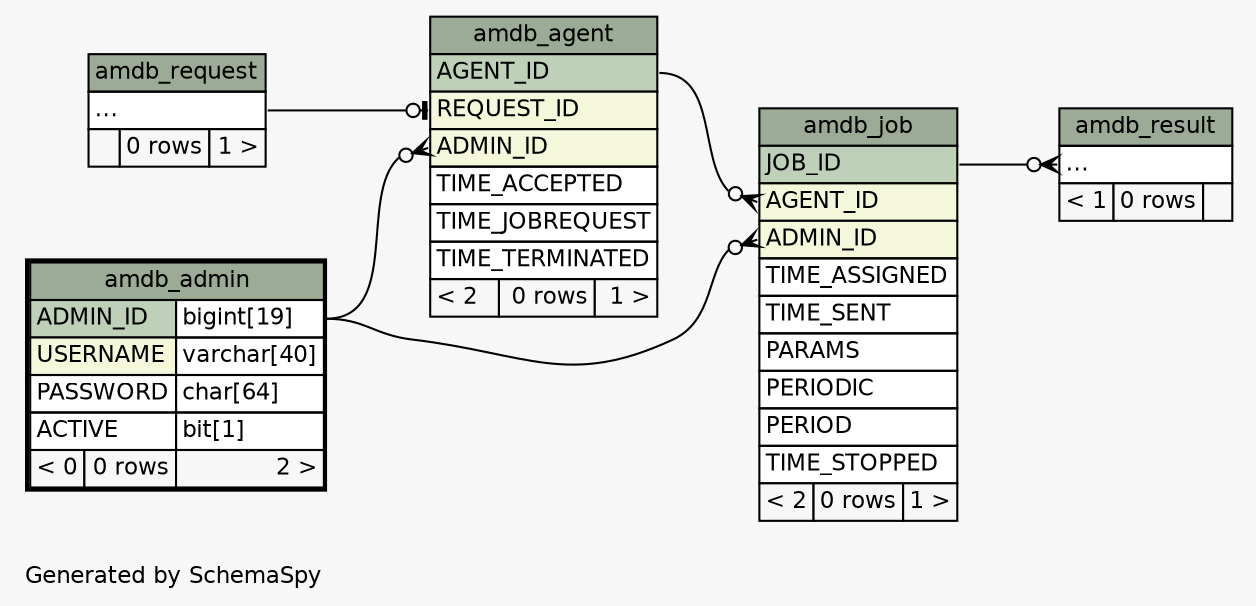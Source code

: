 // dot 2.38.0 on Linux 4.0.5-gentoo
// SchemaSpy rev 590
digraph "twoDegreesRelationshipsDiagram" {
  graph [
    rankdir="RL"
    bgcolor="#f7f7f7"
    label="\nGenerated by SchemaSpy"
    labeljust="l"
    nodesep="0.18"
    ranksep="0.46"
    fontname="Helvetica"
    fontsize="11"
  ];
  node [
    fontname="Helvetica"
    fontsize="11"
    shape="plaintext"
  ];
  edge [
    arrowsize="0.8"
  ];
  "amdb_agent":"ADMIN_ID":w -> "amdb_admin":"ADMIN_ID.type":e [arrowhead=none dir=back arrowtail=crowodot];
  "amdb_agent":"REQUEST_ID":w -> "amdb_request":"elipses":e [arrowhead=none dir=back arrowtail=teeodot];
  "amdb_job":"ADMIN_ID":w -> "amdb_admin":"ADMIN_ID.type":e [arrowhead=none dir=back arrowtail=crowodot];
  "amdb_job":"AGENT_ID":w -> "amdb_agent":"AGENT_ID":e [arrowhead=none dir=back arrowtail=crowodot];
  "amdb_result":"elipses":w -> "amdb_job":"JOB_ID":e [arrowhead=none dir=back arrowtail=crowodot];
  "amdb_admin" [
    label=<
    <TABLE BORDER="2" CELLBORDER="1" CELLSPACING="0" BGCOLOR="#ffffff">
      <TR><TD COLSPAN="3" BGCOLOR="#9bab96" ALIGN="CENTER">amdb_admin</TD></TR>
      <TR><TD PORT="ADMIN_ID" COLSPAN="2" BGCOLOR="#bed1b8" ALIGN="LEFT">ADMIN_ID</TD><TD PORT="ADMIN_ID.type" ALIGN="LEFT">bigint[19]</TD></TR>
      <TR><TD PORT="USERNAME" COLSPAN="2" BGCOLOR="#f4f7da" ALIGN="LEFT">USERNAME</TD><TD PORT="USERNAME.type" ALIGN="LEFT">varchar[40]</TD></TR>
      <TR><TD PORT="PASSWORD" COLSPAN="2" ALIGN="LEFT">PASSWORD</TD><TD PORT="PASSWORD.type" ALIGN="LEFT">char[64]</TD></TR>
      <TR><TD PORT="ACTIVE" COLSPAN="2" ALIGN="LEFT">ACTIVE</TD><TD PORT="ACTIVE.type" ALIGN="LEFT">bit[1]</TD></TR>
      <TR><TD ALIGN="LEFT" BGCOLOR="#f7f7f7">&lt; 0</TD><TD ALIGN="RIGHT" BGCOLOR="#f7f7f7">0 rows</TD><TD ALIGN="RIGHT" BGCOLOR="#f7f7f7">2 &gt;</TD></TR>
    </TABLE>>
    URL="amdb_admin.html"
    tooltip="amdb_admin"
  ];
  "amdb_agent" [
    label=<
    <TABLE BORDER="0" CELLBORDER="1" CELLSPACING="0" BGCOLOR="#ffffff">
      <TR><TD COLSPAN="3" BGCOLOR="#9bab96" ALIGN="CENTER">amdb_agent</TD></TR>
      <TR><TD PORT="AGENT_ID" COLSPAN="3" BGCOLOR="#bed1b8" ALIGN="LEFT">AGENT_ID</TD></TR>
      <TR><TD PORT="REQUEST_ID" COLSPAN="3" BGCOLOR="#f4f7da" ALIGN="LEFT">REQUEST_ID</TD></TR>
      <TR><TD PORT="ADMIN_ID" COLSPAN="3" BGCOLOR="#f4f7da" ALIGN="LEFT">ADMIN_ID</TD></TR>
      <TR><TD PORT="TIME_ACCEPTED" COLSPAN="3" ALIGN="LEFT">TIME_ACCEPTED</TD></TR>
      <TR><TD PORT="TIME_JOBREQUEST" COLSPAN="3" ALIGN="LEFT">TIME_JOBREQUEST</TD></TR>
      <TR><TD PORT="TIME_TERMINATED" COLSPAN="3" ALIGN="LEFT">TIME_TERMINATED</TD></TR>
      <TR><TD ALIGN="LEFT" BGCOLOR="#f7f7f7">&lt; 2</TD><TD ALIGN="RIGHT" BGCOLOR="#f7f7f7">0 rows</TD><TD ALIGN="RIGHT" BGCOLOR="#f7f7f7">1 &gt;</TD></TR>
    </TABLE>>
    URL="amdb_agent.html"
    tooltip="amdb_agent"
  ];
  "amdb_job" [
    label=<
    <TABLE BORDER="0" CELLBORDER="1" CELLSPACING="0" BGCOLOR="#ffffff">
      <TR><TD COLSPAN="3" BGCOLOR="#9bab96" ALIGN="CENTER">amdb_job</TD></TR>
      <TR><TD PORT="JOB_ID" COLSPAN="3" BGCOLOR="#bed1b8" ALIGN="LEFT">JOB_ID</TD></TR>
      <TR><TD PORT="AGENT_ID" COLSPAN="3" BGCOLOR="#f4f7da" ALIGN="LEFT">AGENT_ID</TD></TR>
      <TR><TD PORT="ADMIN_ID" COLSPAN="3" BGCOLOR="#f4f7da" ALIGN="LEFT">ADMIN_ID</TD></TR>
      <TR><TD PORT="TIME_ASSIGNED" COLSPAN="3" ALIGN="LEFT">TIME_ASSIGNED</TD></TR>
      <TR><TD PORT="TIME_SENT" COLSPAN="3" ALIGN="LEFT">TIME_SENT</TD></TR>
      <TR><TD PORT="PARAMS" COLSPAN="3" ALIGN="LEFT">PARAMS</TD></TR>
      <TR><TD PORT="PERIODIC" COLSPAN="3" ALIGN="LEFT">PERIODIC</TD></TR>
      <TR><TD PORT="PERIOD" COLSPAN="3" ALIGN="LEFT">PERIOD</TD></TR>
      <TR><TD PORT="TIME_STOPPED" COLSPAN="3" ALIGN="LEFT">TIME_STOPPED</TD></TR>
      <TR><TD ALIGN="LEFT" BGCOLOR="#f7f7f7">&lt; 2</TD><TD ALIGN="RIGHT" BGCOLOR="#f7f7f7">0 rows</TD><TD ALIGN="RIGHT" BGCOLOR="#f7f7f7">1 &gt;</TD></TR>
    </TABLE>>
    URL="amdb_job.html"
    tooltip="amdb_job"
  ];
  "amdb_request" [
    label=<
    <TABLE BORDER="0" CELLBORDER="1" CELLSPACING="0" BGCOLOR="#ffffff">
      <TR><TD COLSPAN="3" BGCOLOR="#9bab96" ALIGN="CENTER">amdb_request</TD></TR>
      <TR><TD PORT="elipses" COLSPAN="3" ALIGN="LEFT">...</TD></TR>
      <TR><TD ALIGN="LEFT" BGCOLOR="#f7f7f7">  </TD><TD ALIGN="RIGHT" BGCOLOR="#f7f7f7">0 rows</TD><TD ALIGN="RIGHT" BGCOLOR="#f7f7f7">1 &gt;</TD></TR>
    </TABLE>>
    URL="amdb_request.html"
    tooltip="amdb_request"
  ];
  "amdb_result" [
    label=<
    <TABLE BORDER="0" CELLBORDER="1" CELLSPACING="0" BGCOLOR="#ffffff">
      <TR><TD COLSPAN="3" BGCOLOR="#9bab96" ALIGN="CENTER">amdb_result</TD></TR>
      <TR><TD PORT="elipses" COLSPAN="3" ALIGN="LEFT">...</TD></TR>
      <TR><TD ALIGN="LEFT" BGCOLOR="#f7f7f7">&lt; 1</TD><TD ALIGN="RIGHT" BGCOLOR="#f7f7f7">0 rows</TD><TD ALIGN="RIGHT" BGCOLOR="#f7f7f7">  </TD></TR>
    </TABLE>>
    URL="amdb_result.html"
    tooltip="amdb_result"
  ];
}
